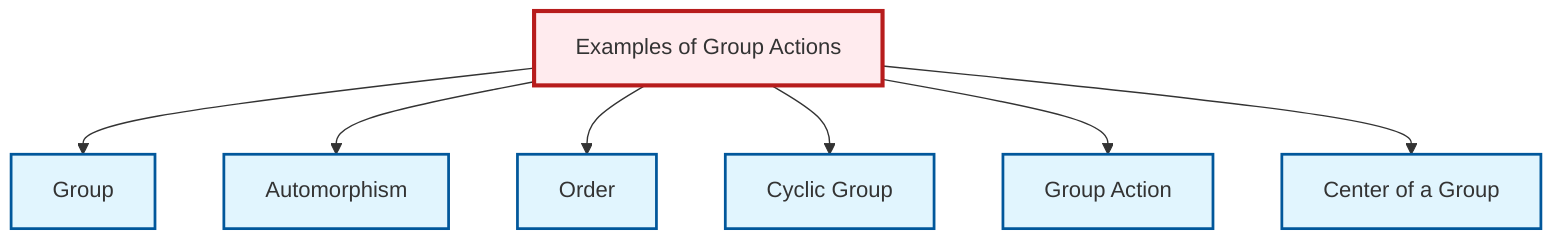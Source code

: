 graph TD
    classDef definition fill:#e1f5fe,stroke:#01579b,stroke-width:2px
    classDef theorem fill:#f3e5f5,stroke:#4a148c,stroke-width:2px
    classDef axiom fill:#fff3e0,stroke:#e65100,stroke-width:2px
    classDef example fill:#e8f5e9,stroke:#1b5e20,stroke-width:2px
    classDef current fill:#ffebee,stroke:#b71c1c,stroke-width:3px
    ex-group-action-examples["Examples of Group Actions"]:::example
    def-cyclic-group["Cyclic Group"]:::definition
    def-automorphism["Automorphism"]:::definition
    def-group["Group"]:::definition
    def-center-of-group["Center of a Group"]:::definition
    def-order["Order"]:::definition
    def-group-action["Group Action"]:::definition
    ex-group-action-examples --> def-group
    ex-group-action-examples --> def-automorphism
    ex-group-action-examples --> def-order
    ex-group-action-examples --> def-cyclic-group
    ex-group-action-examples --> def-group-action
    ex-group-action-examples --> def-center-of-group
    class ex-group-action-examples current